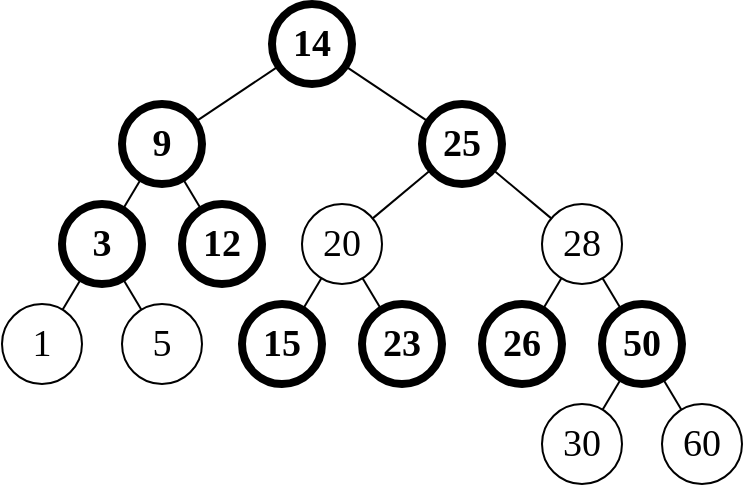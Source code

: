 <mxfile version="23.0.2" type="device">
  <diagram id="6Re5mzwJchBnKRC48OP5" name="第 1 页">
    <mxGraphModel dx="795" dy="562" grid="1" gridSize="10" guides="1" tooltips="1" connect="1" arrows="1" fold="1" page="1" pageScale="1" pageWidth="827" pageHeight="1169" math="0" shadow="0">
      <root>
        <mxCell id="0" />
        <mxCell id="1" parent="0" />
        <mxCell id="32" value="" style="group" parent="1" vertex="1" connectable="0">
          <mxGeometry x="80" y="80" width="370" height="240" as="geometry" />
        </mxCell>
        <mxCell id="2" value="14" style="ellipse;whiteSpace=wrap;html=1;fontFamily=Times New Roman;fontSize=19;fontStyle=1;strokeWidth=4;" parent="32" vertex="1">
          <mxGeometry x="135" width="40" height="40" as="geometry" />
        </mxCell>
        <mxCell id="3" value="9" style="ellipse;whiteSpace=wrap;html=1;fontFamily=Times New Roman;fontSize=19;fontStyle=1;strokeWidth=4;" parent="32" vertex="1">
          <mxGeometry x="60" y="50" width="40" height="40" as="geometry" />
        </mxCell>
        <mxCell id="30" style="edgeStyle=none;html=1;endArrow=none;endFill=0;" parent="32" source="2" target="3" edge="1">
          <mxGeometry relative="1" as="geometry" />
        </mxCell>
        <mxCell id="4" value="3" style="ellipse;whiteSpace=wrap;html=1;fontFamily=Times New Roman;fontSize=19;fontStyle=1;strokeWidth=4;" parent="32" vertex="1">
          <mxGeometry x="30" y="100" width="40" height="40" as="geometry" />
        </mxCell>
        <mxCell id="28" style="edgeStyle=none;html=1;endArrow=none;endFill=0;" parent="32" source="3" target="4" edge="1">
          <mxGeometry relative="1" as="geometry" />
        </mxCell>
        <mxCell id="5" value="12" style="ellipse;whiteSpace=wrap;html=1;fontFamily=Times New Roman;fontSize=19;fontStyle=1;strokeWidth=4;" parent="32" vertex="1">
          <mxGeometry x="90" y="100" width="40" height="40" as="geometry" />
        </mxCell>
        <mxCell id="29" style="edgeStyle=none;html=1;endArrow=none;endFill=0;" parent="32" source="3" target="5" edge="1">
          <mxGeometry relative="1" as="geometry" />
        </mxCell>
        <mxCell id="6" value="25" style="ellipse;whiteSpace=wrap;html=1;fontFamily=Times New Roman;fontSize=19;fontStyle=1;strokeWidth=4;" parent="32" vertex="1">
          <mxGeometry x="210" y="50" width="40" height="40" as="geometry" />
        </mxCell>
        <mxCell id="31" style="edgeStyle=none;html=1;endArrow=none;endFill=0;" parent="32" source="2" target="6" edge="1">
          <mxGeometry relative="1" as="geometry" />
        </mxCell>
        <mxCell id="7" value="15" style="ellipse;whiteSpace=wrap;html=1;fontFamily=Times New Roman;fontSize=19;fontStyle=1;strokeWidth=4;" parent="32" vertex="1">
          <mxGeometry x="120" y="150" width="40" height="40" as="geometry" />
        </mxCell>
        <mxCell id="8" value="23" style="ellipse;whiteSpace=wrap;html=1;fontFamily=Times New Roman;fontSize=19;fontStyle=1;strokeWidth=4;" parent="32" vertex="1">
          <mxGeometry x="180" y="150" width="40" height="40" as="geometry" />
        </mxCell>
        <mxCell id="9" value="26" style="ellipse;whiteSpace=wrap;html=1;fontFamily=Times New Roman;fontSize=19;fontStyle=1;strokeWidth=4;" parent="32" vertex="1">
          <mxGeometry x="240" y="150" width="40" height="40" as="geometry" />
        </mxCell>
        <mxCell id="10" value="50" style="ellipse;whiteSpace=wrap;html=1;fontFamily=Times New Roman;fontSize=19;fontStyle=1;strokeWidth=4;" parent="32" vertex="1">
          <mxGeometry x="300" y="150" width="40" height="40" as="geometry" />
        </mxCell>
        <mxCell id="24" style="edgeStyle=none;html=1;endArrow=none;endFill=0;" parent="32" source="11" target="7" edge="1">
          <mxGeometry relative="1" as="geometry" />
        </mxCell>
        <mxCell id="25" style="edgeStyle=none;html=1;endArrow=none;endFill=0;" parent="32" source="11" target="8" edge="1">
          <mxGeometry relative="1" as="geometry" />
        </mxCell>
        <mxCell id="11" value="20" style="ellipse;whiteSpace=wrap;html=1;fontFamily=Times New Roman;fontSize=19;strokeWidth=1;fillStyle=auto;fillColor=#FFFFFF;fontStyle=0" parent="32" vertex="1">
          <mxGeometry x="150" y="100" width="40" height="40" as="geometry" />
        </mxCell>
        <mxCell id="26" style="edgeStyle=none;html=1;endArrow=none;endFill=0;" parent="32" source="6" target="11" edge="1">
          <mxGeometry relative="1" as="geometry" />
        </mxCell>
        <mxCell id="22" style="edgeStyle=none;html=1;endArrow=none;endFill=0;" parent="32" source="12" target="9" edge="1">
          <mxGeometry relative="1" as="geometry" />
        </mxCell>
        <mxCell id="23" style="edgeStyle=none;html=1;endArrow=none;endFill=0;" parent="32" source="12" target="10" edge="1">
          <mxGeometry relative="1" as="geometry" />
        </mxCell>
        <mxCell id="12" value="28" style="ellipse;whiteSpace=wrap;html=1;fontFamily=Times New Roman;fontSize=19;strokeWidth=1;fillStyle=auto;fillColor=#FFFFFF;fontStyle=0" parent="32" vertex="1">
          <mxGeometry x="270" y="100" width="40" height="40" as="geometry" />
        </mxCell>
        <mxCell id="27" style="edgeStyle=none;html=1;endArrow=none;endFill=0;" parent="32" source="6" target="12" edge="1">
          <mxGeometry relative="1" as="geometry" />
        </mxCell>
        <mxCell id="13" value="1" style="ellipse;whiteSpace=wrap;html=1;fontFamily=Times New Roman;fontSize=19;strokeWidth=1;fillStyle=auto;fillColor=#FFFFFF;fontStyle=0" parent="32" vertex="1">
          <mxGeometry y="150" width="40" height="40" as="geometry" />
        </mxCell>
        <mxCell id="17" style="edgeStyle=none;html=1;endArrow=none;endFill=0;" parent="32" source="4" target="13" edge="1">
          <mxGeometry relative="1" as="geometry" />
        </mxCell>
        <mxCell id="14" value="5" style="ellipse;whiteSpace=wrap;html=1;fontFamily=Times New Roman;fontSize=19;strokeWidth=1;fillStyle=auto;fillColor=#FFFFFF;fontStyle=0" parent="32" vertex="1">
          <mxGeometry x="60" y="150" width="40" height="40" as="geometry" />
        </mxCell>
        <mxCell id="18" style="edgeStyle=none;html=1;endArrow=none;endFill=0;" parent="32" source="4" target="14" edge="1">
          <mxGeometry relative="1" as="geometry" />
        </mxCell>
        <mxCell id="15" value="30" style="ellipse;whiteSpace=wrap;html=1;fontFamily=Times New Roman;fontSize=19;strokeWidth=1;fillStyle=auto;fillColor=#FFFFFF;fontStyle=0" parent="32" vertex="1">
          <mxGeometry x="270" y="200" width="40" height="40" as="geometry" />
        </mxCell>
        <mxCell id="19" style="edgeStyle=none;html=1;endArrow=none;endFill=0;" parent="32" source="10" target="15" edge="1">
          <mxGeometry relative="1" as="geometry" />
        </mxCell>
        <mxCell id="16" value="60" style="ellipse;whiteSpace=wrap;html=1;fontFamily=Times New Roman;fontSize=19;strokeWidth=1;fillStyle=auto;fillColor=#FFFFFF;fontStyle=0" parent="32" vertex="1">
          <mxGeometry x="330" y="200" width="40" height="40" as="geometry" />
        </mxCell>
        <mxCell id="21" style="edgeStyle=none;html=1;endArrow=none;endFill=0;" parent="32" source="10" target="16" edge="1">
          <mxGeometry relative="1" as="geometry" />
        </mxCell>
      </root>
    </mxGraphModel>
  </diagram>
</mxfile>
